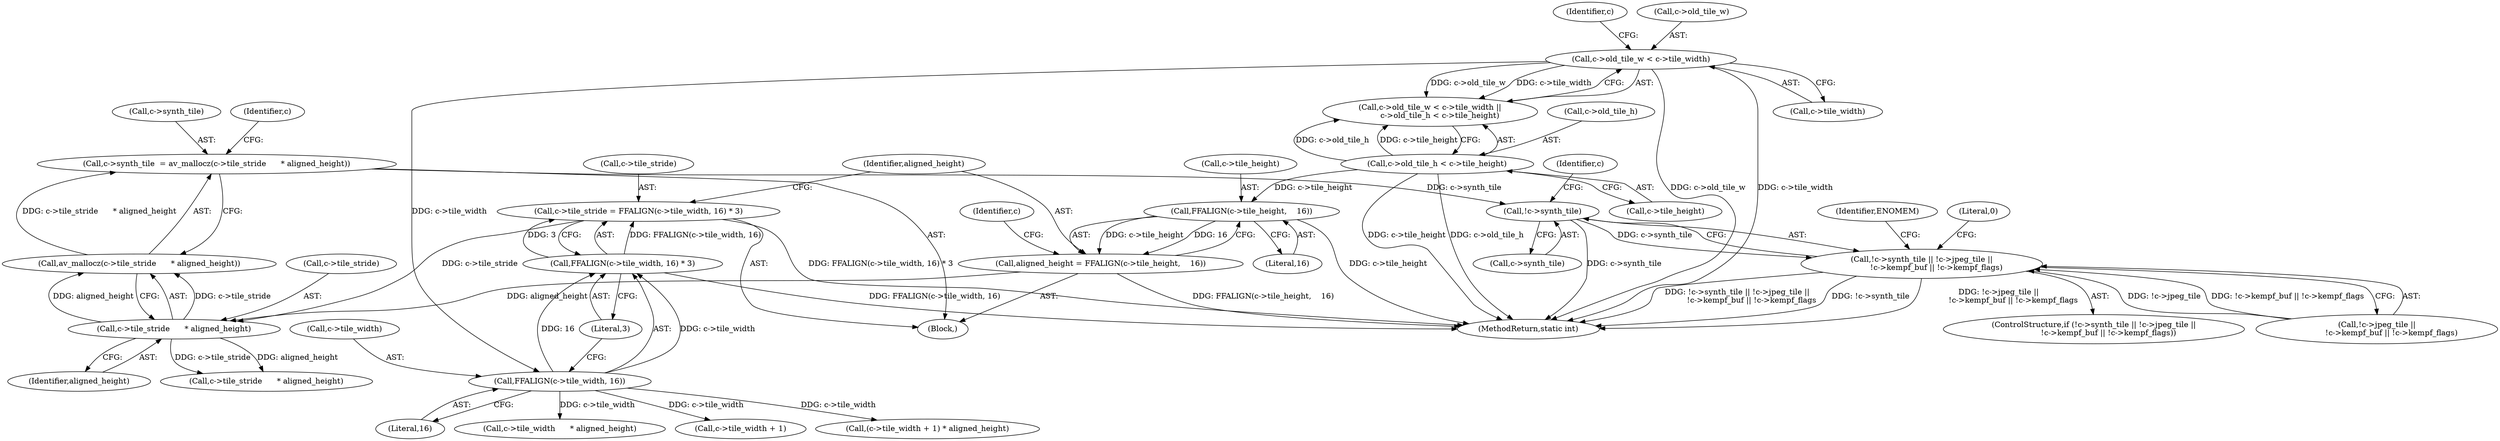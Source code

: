 digraph "0_FFmpeg_e07ac727c1cc9eed39e7f9117c97006f719864bd@API" {
"1000227" [label="(Call,c->synth_tile  = av_mallocz(c->tile_stride      * aligned_height))"];
"1000231" [label="(Call,av_mallocz(c->tile_stride      * aligned_height))"];
"1000232" [label="(Call,c->tile_stride      * aligned_height)"];
"1000193" [label="(Call,c->tile_stride = FFALIGN(c->tile_width, 16) * 3)"];
"1000197" [label="(Call,FFALIGN(c->tile_width, 16) * 3)"];
"1000198" [label="(Call,FFALIGN(c->tile_width, 16))"];
"1000178" [label="(Call,c->old_tile_w < c->tile_width)"];
"1000204" [label="(Call,aligned_height = FFALIGN(c->tile_height,    16))"];
"1000206" [label="(Call,FFALIGN(c->tile_height,    16))"];
"1000185" [label="(Call,c->old_tile_h < c->tile_height)"];
"1000273" [label="(Call,!c->synth_tile)"];
"1000272" [label="(Call,!c->synth_tile || !c->jpeg_tile ||\n            !c->kempf_buf || !c->kempf_flags)"];
"1000189" [label="(Call,c->tile_height)"];
"1000274" [label="(Call,c->synth_tile)"];
"1000178" [label="(Call,c->old_tile_w < c->tile_width)"];
"1000277" [label="(Call,!c->jpeg_tile ||\n            !c->kempf_buf || !c->kempf_flags)"];
"1000202" [label="(Literal,16)"];
"1000207" [label="(Call,c->tile_height)"];
"1000198" [label="(Call,FFALIGN(c->tile_width, 16))"];
"1000197" [label="(Call,FFALIGN(c->tile_width, 16) * 3)"];
"1000186" [label="(Call,c->old_tile_h)"];
"1000273" [label="(Call,!c->synth_tile)"];
"1000266" [label="(Call,c->tile_width      * aligned_height)"];
"1000280" [label="(Identifier,c)"];
"1000227" [label="(Call,c->synth_tile  = av_mallocz(c->tile_stride      * aligned_height))"];
"1000272" [label="(Call,!c->synth_tile || !c->jpeg_tile ||\n            !c->kempf_buf || !c->kempf_flags)"];
"1000228" [label="(Call,c->synth_tile)"];
"1000182" [label="(Call,c->tile_width)"];
"1000187" [label="(Identifier,c)"];
"1000204" [label="(Call,aligned_height = FFALIGN(c->tile_height,    16))"];
"1000192" [label="(Block,)"];
"1000206" [label="(Call,FFALIGN(c->tile_height,    16))"];
"1000296" [label="(MethodReturn,static int)"];
"1000231" [label="(Call,av_mallocz(c->tile_stride      * aligned_height))"];
"1000293" [label="(Identifier,ENOMEM)"];
"1000194" [label="(Call,c->tile_stride)"];
"1000254" [label="(Call,c->tile_width + 1)"];
"1000179" [label="(Call,c->old_tile_w)"];
"1000203" [label="(Literal,3)"];
"1000271" [label="(ControlStructure,if (!c->synth_tile || !c->jpeg_tile ||\n            !c->kempf_buf || !c->kempf_flags))"];
"1000213" [label="(Identifier,c)"];
"1000232" [label="(Call,c->tile_stride      * aligned_height)"];
"1000233" [label="(Call,c->tile_stride)"];
"1000253" [label="(Call,(c->tile_width + 1) * aligned_height)"];
"1000210" [label="(Literal,16)"];
"1000242" [label="(Call,c->tile_stride      * aligned_height)"];
"1000185" [label="(Call,c->old_tile_h < c->tile_height)"];
"1000295" [label="(Literal,0)"];
"1000236" [label="(Identifier,aligned_height)"];
"1000199" [label="(Call,c->tile_width)"];
"1000193" [label="(Call,c->tile_stride = FFALIGN(c->tile_width, 16) * 3)"];
"1000177" [label="(Call,c->old_tile_w < c->tile_width ||\n        c->old_tile_h < c->tile_height)"];
"1000205" [label="(Identifier,aligned_height)"];
"1000239" [label="(Identifier,c)"];
"1000227" -> "1000192"  [label="AST: "];
"1000227" -> "1000231"  [label="CFG: "];
"1000228" -> "1000227"  [label="AST: "];
"1000231" -> "1000227"  [label="AST: "];
"1000239" -> "1000227"  [label="CFG: "];
"1000231" -> "1000227"  [label="DDG: c->tile_stride      * aligned_height"];
"1000227" -> "1000273"  [label="DDG: c->synth_tile"];
"1000231" -> "1000232"  [label="CFG: "];
"1000232" -> "1000231"  [label="AST: "];
"1000232" -> "1000231"  [label="DDG: c->tile_stride"];
"1000232" -> "1000231"  [label="DDG: aligned_height"];
"1000232" -> "1000236"  [label="CFG: "];
"1000233" -> "1000232"  [label="AST: "];
"1000236" -> "1000232"  [label="AST: "];
"1000193" -> "1000232"  [label="DDG: c->tile_stride"];
"1000204" -> "1000232"  [label="DDG: aligned_height"];
"1000232" -> "1000242"  [label="DDG: c->tile_stride"];
"1000232" -> "1000242"  [label="DDG: aligned_height"];
"1000193" -> "1000192"  [label="AST: "];
"1000193" -> "1000197"  [label="CFG: "];
"1000194" -> "1000193"  [label="AST: "];
"1000197" -> "1000193"  [label="AST: "];
"1000205" -> "1000193"  [label="CFG: "];
"1000193" -> "1000296"  [label="DDG: FFALIGN(c->tile_width, 16) * 3"];
"1000197" -> "1000193"  [label="DDG: FFALIGN(c->tile_width, 16)"];
"1000197" -> "1000193"  [label="DDG: 3"];
"1000197" -> "1000203"  [label="CFG: "];
"1000198" -> "1000197"  [label="AST: "];
"1000203" -> "1000197"  [label="AST: "];
"1000197" -> "1000296"  [label="DDG: FFALIGN(c->tile_width, 16)"];
"1000198" -> "1000197"  [label="DDG: c->tile_width"];
"1000198" -> "1000197"  [label="DDG: 16"];
"1000198" -> "1000202"  [label="CFG: "];
"1000199" -> "1000198"  [label="AST: "];
"1000202" -> "1000198"  [label="AST: "];
"1000203" -> "1000198"  [label="CFG: "];
"1000178" -> "1000198"  [label="DDG: c->tile_width"];
"1000198" -> "1000253"  [label="DDG: c->tile_width"];
"1000198" -> "1000254"  [label="DDG: c->tile_width"];
"1000198" -> "1000266"  [label="DDG: c->tile_width"];
"1000178" -> "1000177"  [label="AST: "];
"1000178" -> "1000182"  [label="CFG: "];
"1000179" -> "1000178"  [label="AST: "];
"1000182" -> "1000178"  [label="AST: "];
"1000187" -> "1000178"  [label="CFG: "];
"1000177" -> "1000178"  [label="CFG: "];
"1000178" -> "1000296"  [label="DDG: c->old_tile_w"];
"1000178" -> "1000296"  [label="DDG: c->tile_width"];
"1000178" -> "1000177"  [label="DDG: c->old_tile_w"];
"1000178" -> "1000177"  [label="DDG: c->tile_width"];
"1000204" -> "1000192"  [label="AST: "];
"1000204" -> "1000206"  [label="CFG: "];
"1000205" -> "1000204"  [label="AST: "];
"1000206" -> "1000204"  [label="AST: "];
"1000213" -> "1000204"  [label="CFG: "];
"1000204" -> "1000296"  [label="DDG: FFALIGN(c->tile_height,    16)"];
"1000206" -> "1000204"  [label="DDG: c->tile_height"];
"1000206" -> "1000204"  [label="DDG: 16"];
"1000206" -> "1000210"  [label="CFG: "];
"1000207" -> "1000206"  [label="AST: "];
"1000210" -> "1000206"  [label="AST: "];
"1000206" -> "1000296"  [label="DDG: c->tile_height"];
"1000185" -> "1000206"  [label="DDG: c->tile_height"];
"1000185" -> "1000177"  [label="AST: "];
"1000185" -> "1000189"  [label="CFG: "];
"1000186" -> "1000185"  [label="AST: "];
"1000189" -> "1000185"  [label="AST: "];
"1000177" -> "1000185"  [label="CFG: "];
"1000185" -> "1000296"  [label="DDG: c->old_tile_h"];
"1000185" -> "1000296"  [label="DDG: c->tile_height"];
"1000185" -> "1000177"  [label="DDG: c->old_tile_h"];
"1000185" -> "1000177"  [label="DDG: c->tile_height"];
"1000273" -> "1000272"  [label="AST: "];
"1000273" -> "1000274"  [label="CFG: "];
"1000274" -> "1000273"  [label="AST: "];
"1000280" -> "1000273"  [label="CFG: "];
"1000272" -> "1000273"  [label="CFG: "];
"1000273" -> "1000296"  [label="DDG: c->synth_tile"];
"1000273" -> "1000272"  [label="DDG: c->synth_tile"];
"1000272" -> "1000271"  [label="AST: "];
"1000272" -> "1000277"  [label="CFG: "];
"1000277" -> "1000272"  [label="AST: "];
"1000293" -> "1000272"  [label="CFG: "];
"1000295" -> "1000272"  [label="CFG: "];
"1000272" -> "1000296"  [label="DDG: !c->synth_tile"];
"1000272" -> "1000296"  [label="DDG: !c->jpeg_tile ||\n            !c->kempf_buf || !c->kempf_flags"];
"1000272" -> "1000296"  [label="DDG: !c->synth_tile || !c->jpeg_tile ||\n            !c->kempf_buf || !c->kempf_flags"];
"1000277" -> "1000272"  [label="DDG: !c->jpeg_tile"];
"1000277" -> "1000272"  [label="DDG: !c->kempf_buf || !c->kempf_flags"];
}
